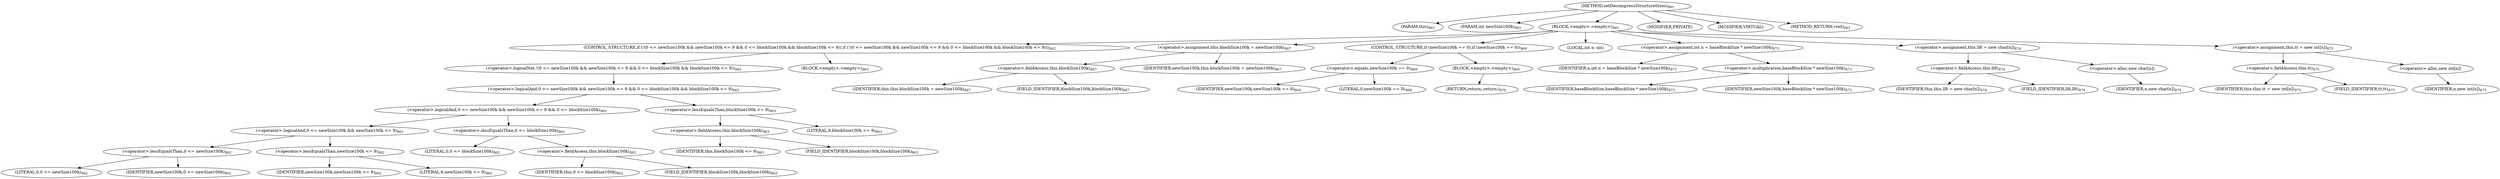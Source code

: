 digraph "setDecompressStructureSizes" {  
"2953" [label = <(METHOD,setDecompressStructureSizes)<SUB>861</SUB>> ]
"2954" [label = <(PARAM,this)<SUB>861</SUB>> ]
"2955" [label = <(PARAM,int newSize100k)<SUB>861</SUB>> ]
"2956" [label = <(BLOCK,&lt;empty&gt;,&lt;empty&gt;)<SUB>861</SUB>> ]
"2957" [label = <(CONTROL_STRUCTURE,if (!(0 &lt;= newSize100k &amp;&amp; newSize100k &lt;= 9 &amp;&amp; 0 &lt;= blockSize100k &amp;&amp; blockSize100k &lt;= 9)),if (!(0 &lt;= newSize100k &amp;&amp; newSize100k &lt;= 9 &amp;&amp; 0 &lt;= blockSize100k &amp;&amp; blockSize100k &lt;= 9)))<SUB>862</SUB>> ]
"2958" [label = <(&lt;operator&gt;.logicalNot,!(0 &lt;= newSize100k &amp;&amp; newSize100k &lt;= 9 &amp;&amp; 0 &lt;= blockSize100k &amp;&amp; blockSize100k &lt;= 9))<SUB>862</SUB>> ]
"2959" [label = <(&lt;operator&gt;.logicalAnd,0 &lt;= newSize100k &amp;&amp; newSize100k &lt;= 9 &amp;&amp; 0 &lt;= blockSize100k &amp;&amp; blockSize100k &lt;= 9)<SUB>862</SUB>> ]
"2960" [label = <(&lt;operator&gt;.logicalAnd,0 &lt;= newSize100k &amp;&amp; newSize100k &lt;= 9 &amp;&amp; 0 &lt;= blockSize100k)<SUB>862</SUB>> ]
"2961" [label = <(&lt;operator&gt;.logicalAnd,0 &lt;= newSize100k &amp;&amp; newSize100k &lt;= 9)<SUB>862</SUB>> ]
"2962" [label = <(&lt;operator&gt;.lessEqualsThan,0 &lt;= newSize100k)<SUB>862</SUB>> ]
"2963" [label = <(LITERAL,0,0 &lt;= newSize100k)<SUB>862</SUB>> ]
"2964" [label = <(IDENTIFIER,newSize100k,0 &lt;= newSize100k)<SUB>862</SUB>> ]
"2965" [label = <(&lt;operator&gt;.lessEqualsThan,newSize100k &lt;= 9)<SUB>862</SUB>> ]
"2966" [label = <(IDENTIFIER,newSize100k,newSize100k &lt;= 9)<SUB>862</SUB>> ]
"2967" [label = <(LITERAL,9,newSize100k &lt;= 9)<SUB>862</SUB>> ]
"2968" [label = <(&lt;operator&gt;.lessEqualsThan,0 &lt;= blockSize100k)<SUB>862</SUB>> ]
"2969" [label = <(LITERAL,0,0 &lt;= blockSize100k)<SUB>862</SUB>> ]
"2970" [label = <(&lt;operator&gt;.fieldAccess,this.blockSize100k)<SUB>862</SUB>> ]
"2971" [label = <(IDENTIFIER,this,0 &lt;= blockSize100k)<SUB>862</SUB>> ]
"2972" [label = <(FIELD_IDENTIFIER,blockSize100k,blockSize100k)<SUB>862</SUB>> ]
"2973" [label = <(&lt;operator&gt;.lessEqualsThan,blockSize100k &lt;= 9)<SUB>863</SUB>> ]
"2974" [label = <(&lt;operator&gt;.fieldAccess,this.blockSize100k)<SUB>863</SUB>> ]
"2975" [label = <(IDENTIFIER,this,blockSize100k &lt;= 9)<SUB>863</SUB>> ]
"2976" [label = <(FIELD_IDENTIFIER,blockSize100k,blockSize100k)<SUB>863</SUB>> ]
"2977" [label = <(LITERAL,9,blockSize100k &lt;= 9)<SUB>863</SUB>> ]
"2978" [label = <(BLOCK,&lt;empty&gt;,&lt;empty&gt;)<SUB>863</SUB>> ]
"2979" [label = <(&lt;operator&gt;.assignment,this.blockSize100k = newSize100k)<SUB>867</SUB>> ]
"2980" [label = <(&lt;operator&gt;.fieldAccess,this.blockSize100k)<SUB>867</SUB>> ]
"2981" [label = <(IDENTIFIER,this,this.blockSize100k = newSize100k)<SUB>867</SUB>> ]
"2982" [label = <(FIELD_IDENTIFIER,blockSize100k,blockSize100k)<SUB>867</SUB>> ]
"2983" [label = <(IDENTIFIER,newSize100k,this.blockSize100k = newSize100k)<SUB>867</SUB>> ]
"2984" [label = <(CONTROL_STRUCTURE,if (newSize100k == 0),if (newSize100k == 0))<SUB>869</SUB>> ]
"2985" [label = <(&lt;operator&gt;.equals,newSize100k == 0)<SUB>869</SUB>> ]
"2986" [label = <(IDENTIFIER,newSize100k,newSize100k == 0)<SUB>869</SUB>> ]
"2987" [label = <(LITERAL,0,newSize100k == 0)<SUB>869</SUB>> ]
"2988" [label = <(BLOCK,&lt;empty&gt;,&lt;empty&gt;)<SUB>869</SUB>> ]
"2989" [label = <(RETURN,return;,return;)<SUB>870</SUB>> ]
"2990" [label = <(LOCAL,int n: int)> ]
"2991" [label = <(&lt;operator&gt;.assignment,int n = baseBlockSize * newSize100k)<SUB>873</SUB>> ]
"2992" [label = <(IDENTIFIER,n,int n = baseBlockSize * newSize100k)<SUB>873</SUB>> ]
"2993" [label = <(&lt;operator&gt;.multiplication,baseBlockSize * newSize100k)<SUB>873</SUB>> ]
"2994" [label = <(IDENTIFIER,baseBlockSize,baseBlockSize * newSize100k)<SUB>873</SUB>> ]
"2995" [label = <(IDENTIFIER,newSize100k,baseBlockSize * newSize100k)<SUB>873</SUB>> ]
"2996" [label = <(&lt;operator&gt;.assignment,this.ll8 = new char[n])<SUB>874</SUB>> ]
"2997" [label = <(&lt;operator&gt;.fieldAccess,this.ll8)<SUB>874</SUB>> ]
"2998" [label = <(IDENTIFIER,this,this.ll8 = new char[n])<SUB>874</SUB>> ]
"2999" [label = <(FIELD_IDENTIFIER,ll8,ll8)<SUB>874</SUB>> ]
"3000" [label = <(&lt;operator&gt;.alloc,new char[n])> ]
"3001" [label = <(IDENTIFIER,n,new char[n])<SUB>874</SUB>> ]
"3002" [label = <(&lt;operator&gt;.assignment,this.tt = new int[n])<SUB>875</SUB>> ]
"3003" [label = <(&lt;operator&gt;.fieldAccess,this.tt)<SUB>875</SUB>> ]
"3004" [label = <(IDENTIFIER,this,this.tt = new int[n])<SUB>875</SUB>> ]
"3005" [label = <(FIELD_IDENTIFIER,tt,tt)<SUB>875</SUB>> ]
"3006" [label = <(&lt;operator&gt;.alloc,new int[n])> ]
"3007" [label = <(IDENTIFIER,n,new int[n])<SUB>875</SUB>> ]
"3008" [label = <(MODIFIER,PRIVATE)> ]
"3009" [label = <(MODIFIER,VIRTUAL)> ]
"3010" [label = <(METHOD_RETURN,void)<SUB>861</SUB>> ]
  "2953" -> "2954" 
  "2953" -> "2955" 
  "2953" -> "2956" 
  "2953" -> "3008" 
  "2953" -> "3009" 
  "2953" -> "3010" 
  "2956" -> "2957" 
  "2956" -> "2979" 
  "2956" -> "2984" 
  "2956" -> "2990" 
  "2956" -> "2991" 
  "2956" -> "2996" 
  "2956" -> "3002" 
  "2957" -> "2958" 
  "2957" -> "2978" 
  "2958" -> "2959" 
  "2959" -> "2960" 
  "2959" -> "2973" 
  "2960" -> "2961" 
  "2960" -> "2968" 
  "2961" -> "2962" 
  "2961" -> "2965" 
  "2962" -> "2963" 
  "2962" -> "2964" 
  "2965" -> "2966" 
  "2965" -> "2967" 
  "2968" -> "2969" 
  "2968" -> "2970" 
  "2970" -> "2971" 
  "2970" -> "2972" 
  "2973" -> "2974" 
  "2973" -> "2977" 
  "2974" -> "2975" 
  "2974" -> "2976" 
  "2979" -> "2980" 
  "2979" -> "2983" 
  "2980" -> "2981" 
  "2980" -> "2982" 
  "2984" -> "2985" 
  "2984" -> "2988" 
  "2985" -> "2986" 
  "2985" -> "2987" 
  "2988" -> "2989" 
  "2991" -> "2992" 
  "2991" -> "2993" 
  "2993" -> "2994" 
  "2993" -> "2995" 
  "2996" -> "2997" 
  "2996" -> "3000" 
  "2997" -> "2998" 
  "2997" -> "2999" 
  "3000" -> "3001" 
  "3002" -> "3003" 
  "3002" -> "3006" 
  "3003" -> "3004" 
  "3003" -> "3005" 
  "3006" -> "3007" 
}
